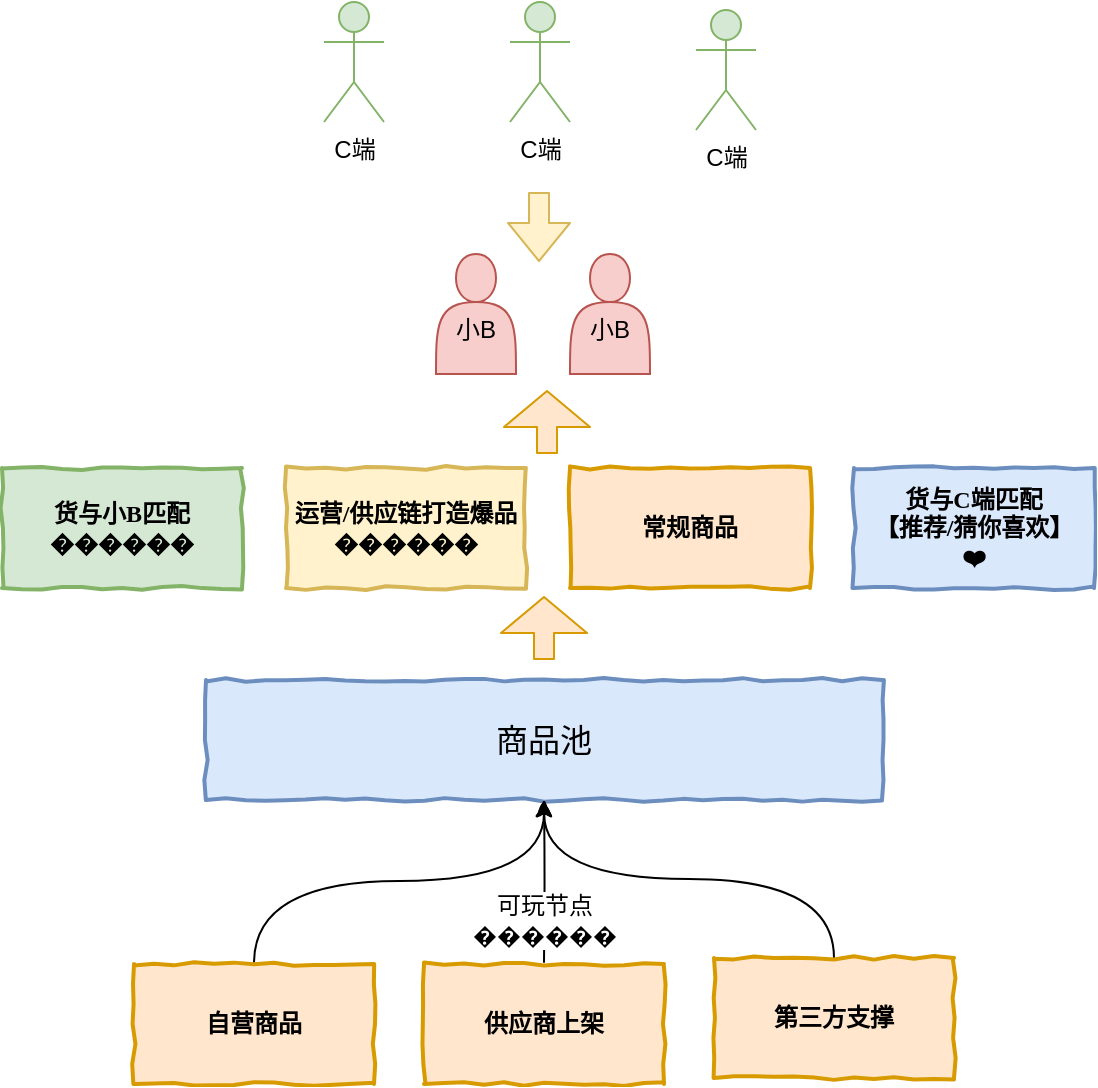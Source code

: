 <mxfile version="12.7.4" type="github">
  <diagram id="sjpAplJ5nLwfqLUIH0dd" name="第 1 页">
    <mxGraphModel dx="663" dy="520" grid="0" gridSize="10" guides="1" tooltips="1" connect="1" arrows="1" fold="1" page="1" pageScale="1" pageWidth="10000" pageHeight="10000" math="0" shadow="0">
      <root>
        <mxCell id="0" />
        <mxCell id="1" parent="0" />
        <mxCell id="9FTY9h96b2a2S6fmNWna-1" value="&lt;font style=&quot;font-size: 16px ; font-weight: normal&quot;&gt;商品池&lt;/font&gt;" style="html=1;whiteSpace=wrap;comic=1;strokeWidth=2;fontFamily=Comic Sans MS;fontStyle=1;fillColor=#dae8fc;strokeColor=#6c8ebf;" parent="1" vertex="1">
          <mxGeometry x="260" y="462" width="338" height="60" as="geometry" />
        </mxCell>
        <mxCell id="9FTY9h96b2a2S6fmNWna-5" style="edgeStyle=orthogonalEdgeStyle;rounded=0;orthogonalLoop=1;jettySize=auto;html=1;exitX=0.5;exitY=0;exitDx=0;exitDy=0;curved=1;comic=1;" parent="1" target="9FTY9h96b2a2S6fmNWna-1" edge="1">
          <mxGeometry relative="1" as="geometry">
            <mxPoint x="284" y="603" as="sourcePoint" />
          </mxGeometry>
        </mxCell>
        <mxCell id="9FTY9h96b2a2S6fmNWna-2" value="自营商品" style="html=1;whiteSpace=wrap;comic=1;strokeWidth=2;fontFamily=Comic Sans MS;fontStyle=1;fillColor=#ffe6cc;strokeColor=#d79b00;" parent="1" vertex="1">
          <mxGeometry x="224" y="604" width="120" height="60" as="geometry" />
        </mxCell>
        <mxCell id="9FTY9h96b2a2S6fmNWna-6" value="" style="edgeStyle=orthogonalEdgeStyle;curved=1;rounded=0;comic=1;orthogonalLoop=1;jettySize=auto;html=1;exitX=0.5;exitY=0;exitDx=0;exitDy=0;entryX=0.5;entryY=1;entryDx=0;entryDy=0;" parent="1" target="9FTY9h96b2a2S6fmNWna-1" edge="1">
          <mxGeometry relative="1" as="geometry">
            <mxPoint x="429" y="603" as="sourcePoint" />
          </mxGeometry>
        </mxCell>
        <mxCell id="9FTY9h96b2a2S6fmNWna-10" value="可玩节点&lt;br&gt;������" style="text;html=1;align=center;verticalAlign=middle;resizable=0;points=[];labelBackgroundColor=#ffffff;" parent="9FTY9h96b2a2S6fmNWna-6" vertex="1" connectable="0">
          <mxGeometry x="-0.481" y="1" relative="1" as="geometry">
            <mxPoint as="offset" />
          </mxGeometry>
        </mxCell>
        <mxCell id="9FTY9h96b2a2S6fmNWna-3" value="供应商上架" style="html=1;whiteSpace=wrap;comic=1;strokeWidth=2;fontFamily=Comic Sans MS;fontStyle=1;fillColor=#ffe6cc;strokeColor=#d79b00;" parent="1" vertex="1">
          <mxGeometry x="369" y="604" width="120" height="60" as="geometry" />
        </mxCell>
        <mxCell id="9FTY9h96b2a2S6fmNWna-7" style="edgeStyle=orthogonalEdgeStyle;curved=1;rounded=0;comic=1;orthogonalLoop=1;jettySize=auto;html=1;exitX=0.5;exitY=0;exitDx=0;exitDy=0;entryX=0.5;entryY=1;entryDx=0;entryDy=0;" parent="1" source="9FTY9h96b2a2S6fmNWna-4" target="9FTY9h96b2a2S6fmNWna-1" edge="1">
          <mxGeometry relative="1" as="geometry" />
        </mxCell>
        <mxCell id="9FTY9h96b2a2S6fmNWna-4" value="第三方支撑" style="html=1;whiteSpace=wrap;comic=1;strokeWidth=2;fontFamily=Comic Sans MS;fontStyle=1;fillColor=#ffe6cc;strokeColor=#d79b00;" parent="1" vertex="1">
          <mxGeometry x="514" y="601" width="120" height="60" as="geometry" />
        </mxCell>
        <mxCell id="9FTY9h96b2a2S6fmNWna-8" value="货与小B匹配&lt;br&gt;������" style="html=1;whiteSpace=wrap;comic=1;strokeWidth=2;fontFamily=Comic Sans MS;fontStyle=1;fillColor=#d5e8d4;strokeColor=#82b366;" parent="1" vertex="1">
          <mxGeometry x="158" y="356" width="120" height="60" as="geometry" />
        </mxCell>
        <mxCell id="9FTY9h96b2a2S6fmNWna-9" value="运营/供应链打造爆品&lt;br&gt;������" style="html=1;whiteSpace=wrap;comic=1;strokeWidth=2;fontFamily=Comic Sans MS;fontStyle=1;fillColor=#fff2cc;strokeColor=#d6b656;" parent="1" vertex="1">
          <mxGeometry x="300" y="356" width="120" height="60" as="geometry" />
        </mxCell>
        <mxCell id="9FTY9h96b2a2S6fmNWna-11" value="常规商品" style="html=1;whiteSpace=wrap;comic=1;strokeWidth=2;fontFamily=Comic Sans MS;fontStyle=1;fillColor=#ffe6cc;strokeColor=#d79b00;" parent="1" vertex="1">
          <mxGeometry x="442" y="356" width="120" height="60" as="geometry" />
        </mxCell>
        <mxCell id="9FTY9h96b2a2S6fmNWna-12" value="货与C端匹配&lt;br&gt;【推荐/猜你喜欢】&lt;br&gt;❤️" style="html=1;whiteSpace=wrap;comic=1;strokeWidth=2;fontFamily=Comic Sans MS;fontStyle=1;fillColor=#dae8fc;strokeColor=#6c8ebf;" parent="1" vertex="1">
          <mxGeometry x="584" y="356" width="120" height="60" as="geometry" />
        </mxCell>
        <mxCell id="9FTY9h96b2a2S6fmNWna-13" value="&lt;br&gt;小B" style="shape=actor;whiteSpace=wrap;html=1;fillColor=#f8cecc;strokeColor=#b85450;" parent="1" vertex="1">
          <mxGeometry x="375" y="249" width="40" height="60" as="geometry" />
        </mxCell>
        <mxCell id="9FTY9h96b2a2S6fmNWna-14" value="&lt;br&gt;小B" style="shape=actor;whiteSpace=wrap;html=1;fillColor=#f8cecc;strokeColor=#b85450;" parent="1" vertex="1">
          <mxGeometry x="442" y="249" width="40" height="60" as="geometry" />
        </mxCell>
        <mxCell id="9FTY9h96b2a2S6fmNWna-15" value="C端" style="shape=umlActor;verticalLabelPosition=bottom;labelBackgroundColor=#ffffff;verticalAlign=top;html=1;outlineConnect=0;fillColor=#d5e8d4;strokeColor=#82b366;" parent="1" vertex="1">
          <mxGeometry x="319" y="123" width="30" height="60" as="geometry" />
        </mxCell>
        <mxCell id="9FTY9h96b2a2S6fmNWna-16" value="C端" style="shape=umlActor;verticalLabelPosition=bottom;labelBackgroundColor=#ffffff;verticalAlign=top;html=1;outlineConnect=0;fillColor=#d5e8d4;strokeColor=#82b366;" parent="1" vertex="1">
          <mxGeometry x="412" y="123" width="30" height="60" as="geometry" />
        </mxCell>
        <mxCell id="9FTY9h96b2a2S6fmNWna-17" value="C端" style="shape=umlActor;verticalLabelPosition=bottom;labelBackgroundColor=#ffffff;verticalAlign=top;html=1;outlineConnect=0;fillColor=#d5e8d4;strokeColor=#82b366;" parent="1" vertex="1">
          <mxGeometry x="505" y="127" width="30" height="60" as="geometry" />
        </mxCell>
        <mxCell id="9FTY9h96b2a2S6fmNWna-18" value="" style="shape=flexArrow;endArrow=classic;html=1;fillColor=#fff2cc;strokeColor=#d6b656;" parent="1" edge="1">
          <mxGeometry width="50" height="50" relative="1" as="geometry">
            <mxPoint x="426.5" y="218" as="sourcePoint" />
            <mxPoint x="426.5" y="253" as="targetPoint" />
          </mxGeometry>
        </mxCell>
        <mxCell id="9FTY9h96b2a2S6fmNWna-19" value="" style="shape=flexArrow;endArrow=classic;html=1;endWidth=32;endSize=5.67;fillColor=#ffe6cc;strokeColor=#d79b00;" parent="1" edge="1">
          <mxGeometry width="50" height="50" relative="1" as="geometry">
            <mxPoint x="430.5" y="349" as="sourcePoint" />
            <mxPoint x="430.5" y="317" as="targetPoint" />
          </mxGeometry>
        </mxCell>
        <mxCell id="9FTY9h96b2a2S6fmNWna-20" value="" style="shape=flexArrow;endArrow=classic;html=1;endWidth=32;endSize=5.67;fillColor=#ffe6cc;strokeColor=#d79b00;" parent="1" edge="1">
          <mxGeometry width="50" height="50" relative="1" as="geometry">
            <mxPoint x="429" y="452" as="sourcePoint" />
            <mxPoint x="429" y="420" as="targetPoint" />
          </mxGeometry>
        </mxCell>
      </root>
    </mxGraphModel>
  </diagram>
</mxfile>
